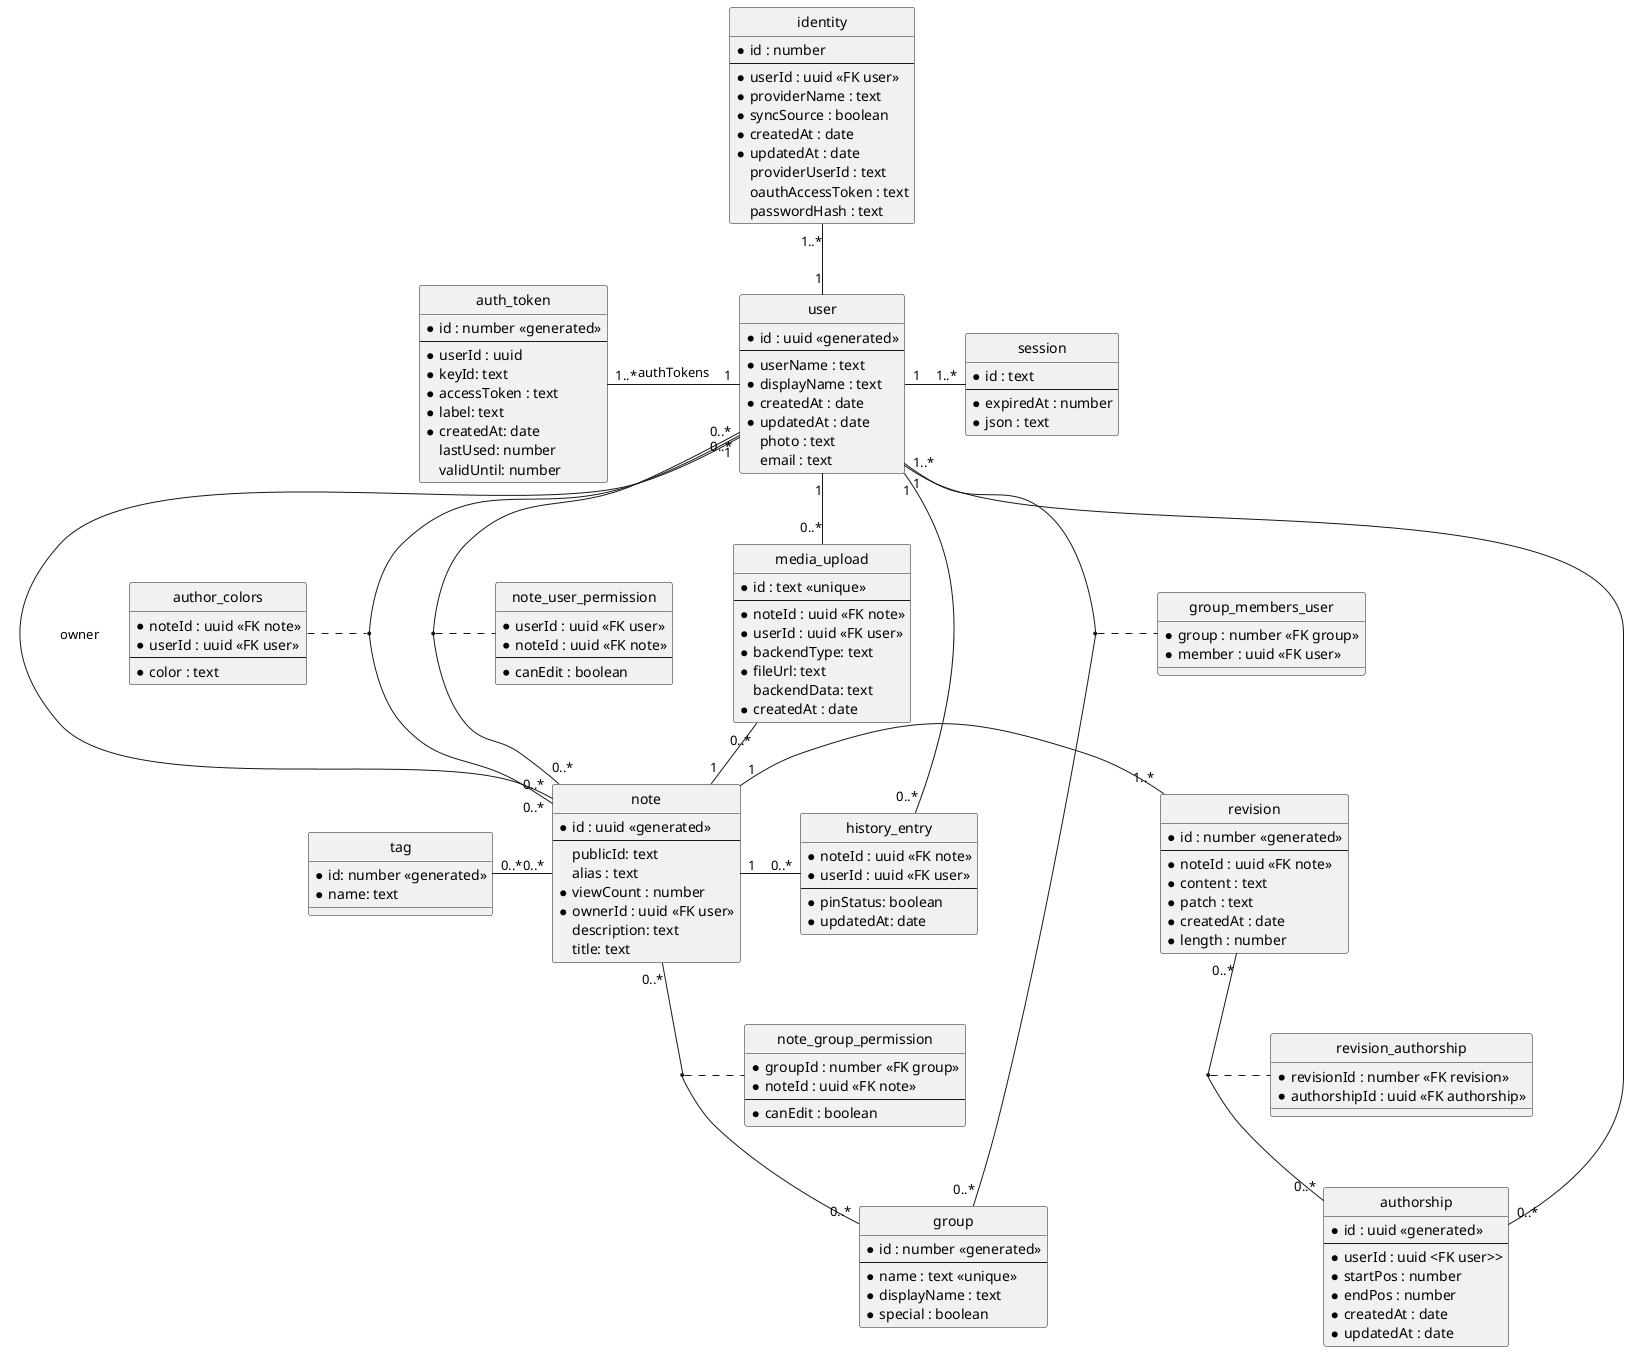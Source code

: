 @startuml
hide circle
skinparam nodesep 60

entity "note" {
  *id : uuid <<generated>>
  --
  publicId: text
  alias : text
  *viewCount : number
  *ownerId : uuid <<FK user>>
  description: text
  title: text
}

entity "user" {
  *id : uuid <<generated>>
  --
  *userName : text
  *displayName : text
  *createdAt : date
  *updatedAt : date
  photo : text
  email : text
}

entity "auth_token"{
  *id : number <<generated>>
  --
  *userId : uuid
  *keyId: text
  *accessToken : text
  *label: text
  *createdAt: date
  lastUsed: number
  validUntil: number
}

entity "identity" {
  *id : number
  --
  *userId : uuid <<FK user>>
  ' Identifies the external login provider and is set in the config
  *providerName : text
  *syncSource : boolean
  *createdAt : date
  *updatedAt : date
  ' The unique identifier of a user from the login provider
  providerUserId : text
  ' Token used to access the OAuth provider in the users name. Can be NULL
  oauthAccessToken : text
  ' Password hash. Can be NULL
  passwordHash : text
}

entity "session" {
  *id : text
  --
  *expiredAt : number
  *json : text
}


entity "revision" {
  *id : number <<generated>>
  --
  *noteId : uuid <<FK note>>
  *content : text
  *patch : text
  *createdAt : date
  *length : number
}

entity "authorship" {
  *id : uuid <<generated>>
  --
  *userId : uuid <FK user>>
  *startPos : number
  *endPos : number
  *createdAt : date
  *updatedAt : date
}

entity "revision_authorship" {
  *revisionId : number <<FK revision>>
  *authorshipId : uuid <<FK authorship>>
}

entity "author_colors" {
  *noteId : uuid <<FK note>>
  *userId : uuid <<FK user>>
  --
  *color : text
}


entity "note_user_permission" {
  *userId : uuid <<FK user>>
  *noteId : uuid <<FK note>>
  --
  *canEdit : boolean
}

entity "group" {
  *id : number <<generated>>
  --
  *name : text <<unique>>
  *displayName : text
  ' Is set to denote a special group
  ' Special groups are used to map the old share settings like "everyone can edit"
  ' or "logged in users can view" to the group permission system
  *special : boolean
  }

entity "note_group_permission" {
  *groupId : number <<FK group>>
  *noteId : uuid <<FK note>>
  --
  *canEdit : boolean
}

entity "group_members_user" {
  *group : number <<FK group>>
  *member : uuid <<FK user>>
}

entity "tag" {
  *id: number <<generated>>
  *name: text
}

entity "media_upload" {
  *id : text <<unique>>
  --
  *noteId : uuid <<FK note>>
  *userId : uuid <<FK user>>
  *backendType: text
  *fileUrl: text
  backendData: text
  *createdAt : date
}

entity "history_entry" {
  *noteId : uuid <<FK note>>
  *userId : uuid <<FK user>>
  --
  *pinStatus: boolean
  *updatedAt: date
}

user "1" -- "0..*" note: owner
user "1" -u- "1..*" identity
user "1" -l- "1..*" auth_token: authTokens
user "1" -r- "1..*" session
user "1" -- "0..*" media_upload
user "1" - "0..*" history_entry
user "0..*" -- "0..*" note
user "1" -- "0..*" authorship

(user, note) . author_colors

revision "0..*" -- "0..*" authorship
(revision, authorship) .. revision_authorship

media_upload "0..*"  -- "1" note
note "1" - "1..*" revision
note "1" - "0..*" history_entry
note "0..*" -l- "0..*" tag
note "0..*" -- "0..*" group
user "1..*" -- "0..*" group

user "0..*" -- "0..*" note
(user, note) . note_user_permission
(note, group) . note_group_permission
(user, group) . group_members_user

@enduml
